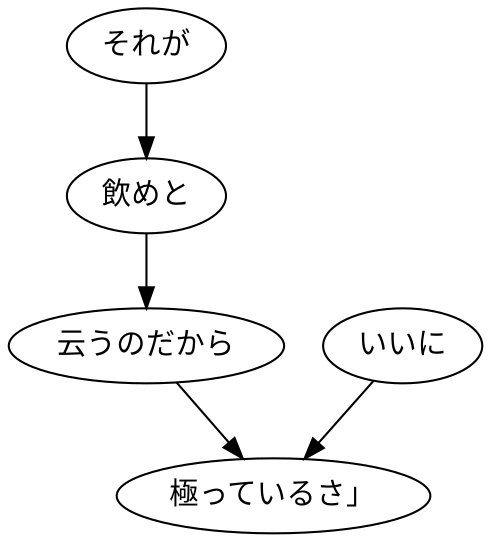 digraph graph4649 {
	node0 [label="それが"];
	node1 [label="飲めと"];
	node2 [label="云うのだから"];
	node3 [label="いいに"];
	node4 [label="極っているさ」"];
	node0 -> node1;
	node1 -> node2;
	node2 -> node4;
	node3 -> node4;
}
